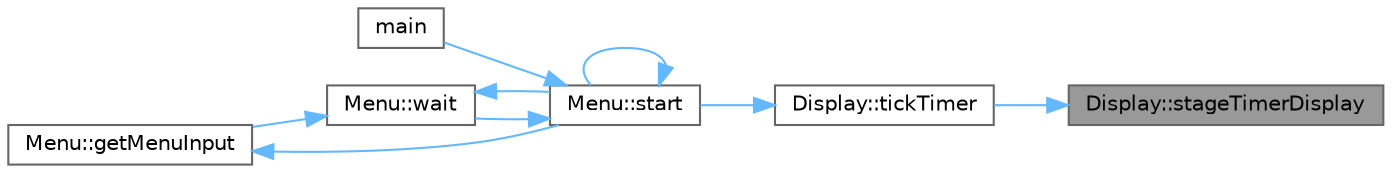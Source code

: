 digraph "Display::stageTimerDisplay"
{
 // INTERACTIVE_SVG=YES
 // LATEX_PDF_SIZE
  bgcolor="transparent";
  edge [fontname=Helvetica,fontsize=10,labelfontname=Helvetica,labelfontsize=10];
  node [fontname=Helvetica,fontsize=10,shape=box,height=0.2,width=0.4];
  rankdir="RL";
  Node1 [id="Node000001",label="Display::stageTimerDisplay",height=0.2,width=0.4,color="gray40", fillcolor="grey60", style="filled", fontcolor="black",tooltip="Stages the timer display with provided time values."];
  Node1 -> Node2 [id="edge1_Node000001_Node000002",dir="back",color="steelblue1",style="solid",tooltip=" "];
  Node2 [id="Node000002",label="Display::tickTimer",height=0.2,width=0.4,color="grey40", fillcolor="white", style="filled",URL="$class_display.html#a02b2228e05be168eda0b817d1ecf5db7",tooltip="Updates the display based on the state of the provided Timer object."];
  Node2 -> Node3 [id="edge2_Node000002_Node000003",dir="back",color="steelblue1",style="solid",tooltip=" "];
  Node3 [id="Node000003",label="Menu::start",height=0.2,width=0.4,color="grey40", fillcolor="white", style="filled",URL="$class_menu.html#ae1ec62e738dda7faaaec850bd0b58ffe",tooltip="Starts the main menu loop, allowing the user to choose between Timer, Stopwatch, and Alarm."];
  Node3 -> Node4 [id="edge3_Node000003_Node000004",dir="back",color="steelblue1",style="solid",tooltip=" "];
  Node4 [id="Node000004",label="main",height=0.2,width=0.4,color="grey40", fillcolor="white", style="filled",URL="$main_8cpp.html#ae66f6b31b5ad750f1fe042a706a4e3d4",tooltip="The main function of the program."];
  Node3 -> Node3 [id="edge4_Node000003_Node000003",dir="back",color="steelblue1",style="solid",tooltip=" "];
  Node3 -> Node5 [id="edge5_Node000003_Node000005",dir="back",color="steelblue1",style="solid",tooltip=" "];
  Node5 [id="Node000005",label="Menu::wait",height=0.2,width=0.4,color="grey40", fillcolor="white", style="filled",URL="$class_menu.html#a4ab7d9809ad0f490ad7634a76b37589b",tooltip="Waits for a specific duration using busy-waiting."];
  Node5 -> Node6 [id="edge6_Node000005_Node000006",dir="back",color="steelblue1",style="solid",tooltip=" "];
  Node6 [id="Node000006",label="Menu::getMenuInput",height=0.2,width=0.4,color="grey40", fillcolor="white", style="filled",URL="$class_menu.html#a0699f1b4c5bd69ae1d5bee2e5043c452",tooltip="Waits for the user to press a valid key (1, 2, 3, or Q) for menu selection."];
  Node6 -> Node3 [id="edge7_Node000006_Node000003",dir="back",color="steelblue1",style="solid",tooltip=" "];
  Node5 -> Node3 [id="edge8_Node000005_Node000003",dir="back",color="steelblue1",style="solid",tooltip=" "];
}
